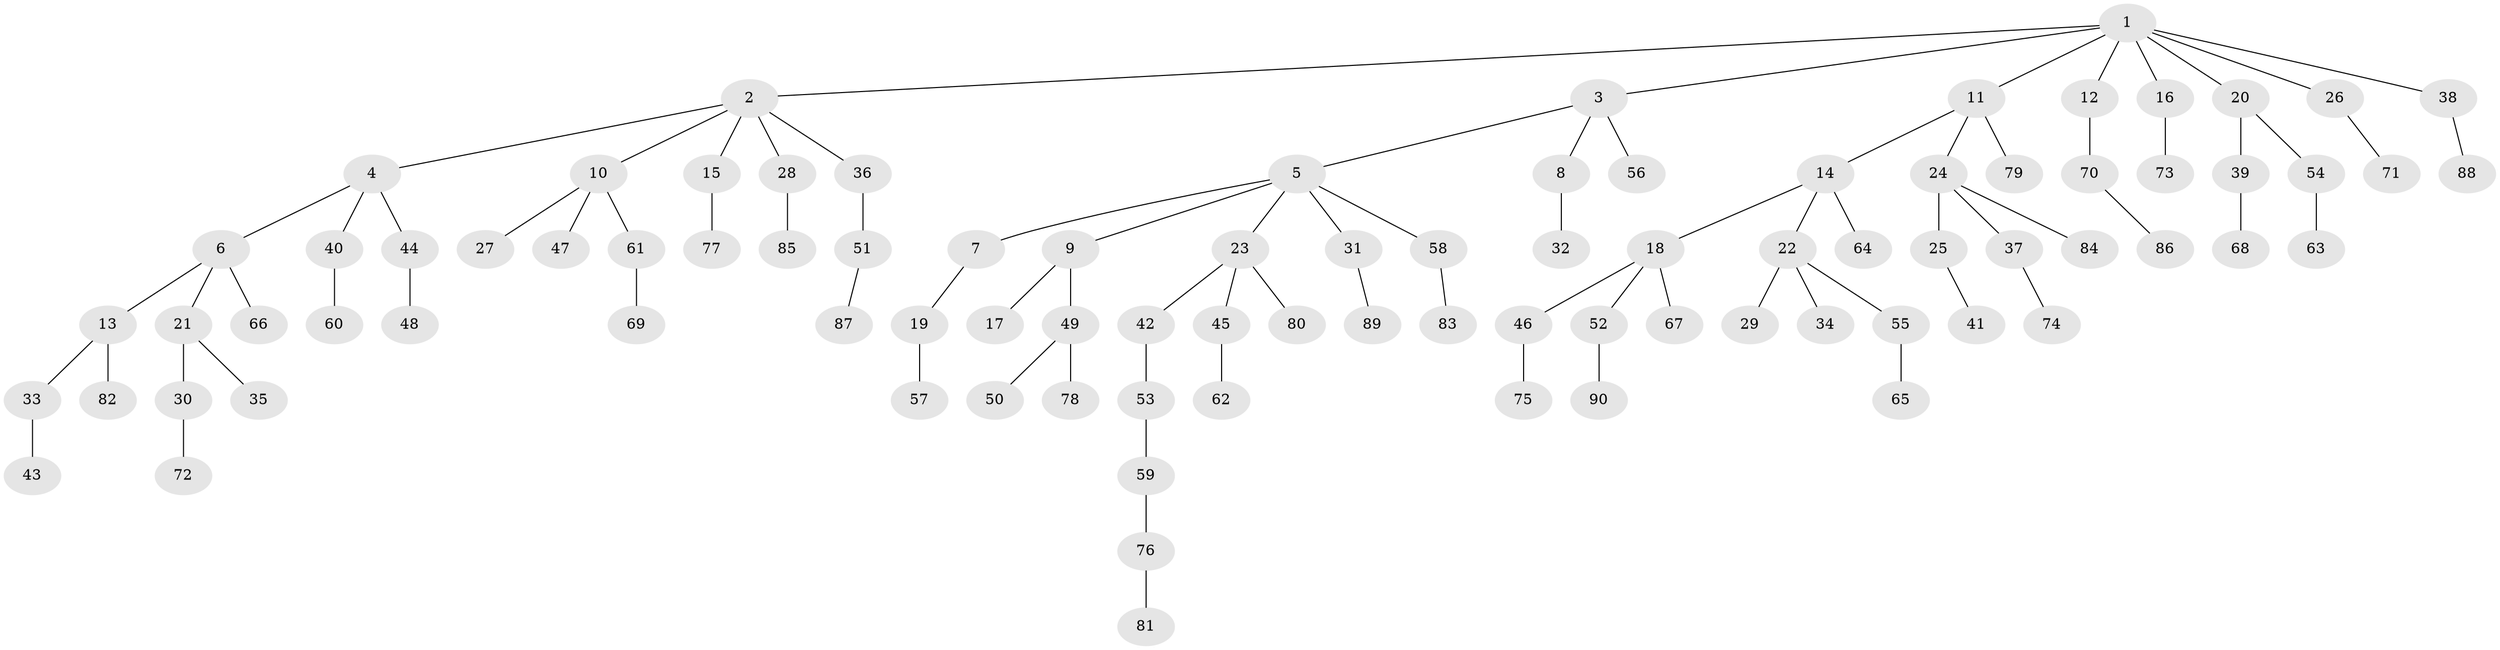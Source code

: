 // coarse degree distribution, {15: 0.027777777777777776, 3: 0.08333333333333333, 5: 0.027777777777777776, 7: 0.027777777777777776, 1: 0.7222222222222222, 2: 0.1111111111111111}
// Generated by graph-tools (version 1.1) at 2025/19/03/04/25 18:19:25]
// undirected, 90 vertices, 89 edges
graph export_dot {
graph [start="1"]
  node [color=gray90,style=filled];
  1;
  2;
  3;
  4;
  5;
  6;
  7;
  8;
  9;
  10;
  11;
  12;
  13;
  14;
  15;
  16;
  17;
  18;
  19;
  20;
  21;
  22;
  23;
  24;
  25;
  26;
  27;
  28;
  29;
  30;
  31;
  32;
  33;
  34;
  35;
  36;
  37;
  38;
  39;
  40;
  41;
  42;
  43;
  44;
  45;
  46;
  47;
  48;
  49;
  50;
  51;
  52;
  53;
  54;
  55;
  56;
  57;
  58;
  59;
  60;
  61;
  62;
  63;
  64;
  65;
  66;
  67;
  68;
  69;
  70;
  71;
  72;
  73;
  74;
  75;
  76;
  77;
  78;
  79;
  80;
  81;
  82;
  83;
  84;
  85;
  86;
  87;
  88;
  89;
  90;
  1 -- 2;
  1 -- 3;
  1 -- 11;
  1 -- 12;
  1 -- 16;
  1 -- 20;
  1 -- 26;
  1 -- 38;
  2 -- 4;
  2 -- 10;
  2 -- 15;
  2 -- 28;
  2 -- 36;
  3 -- 5;
  3 -- 8;
  3 -- 56;
  4 -- 6;
  4 -- 40;
  4 -- 44;
  5 -- 7;
  5 -- 9;
  5 -- 23;
  5 -- 31;
  5 -- 58;
  6 -- 13;
  6 -- 21;
  6 -- 66;
  7 -- 19;
  8 -- 32;
  9 -- 17;
  9 -- 49;
  10 -- 27;
  10 -- 47;
  10 -- 61;
  11 -- 14;
  11 -- 24;
  11 -- 79;
  12 -- 70;
  13 -- 33;
  13 -- 82;
  14 -- 18;
  14 -- 22;
  14 -- 64;
  15 -- 77;
  16 -- 73;
  18 -- 46;
  18 -- 52;
  18 -- 67;
  19 -- 57;
  20 -- 39;
  20 -- 54;
  21 -- 30;
  21 -- 35;
  22 -- 29;
  22 -- 34;
  22 -- 55;
  23 -- 42;
  23 -- 45;
  23 -- 80;
  24 -- 25;
  24 -- 37;
  24 -- 84;
  25 -- 41;
  26 -- 71;
  28 -- 85;
  30 -- 72;
  31 -- 89;
  33 -- 43;
  36 -- 51;
  37 -- 74;
  38 -- 88;
  39 -- 68;
  40 -- 60;
  42 -- 53;
  44 -- 48;
  45 -- 62;
  46 -- 75;
  49 -- 50;
  49 -- 78;
  51 -- 87;
  52 -- 90;
  53 -- 59;
  54 -- 63;
  55 -- 65;
  58 -- 83;
  59 -- 76;
  61 -- 69;
  70 -- 86;
  76 -- 81;
}
